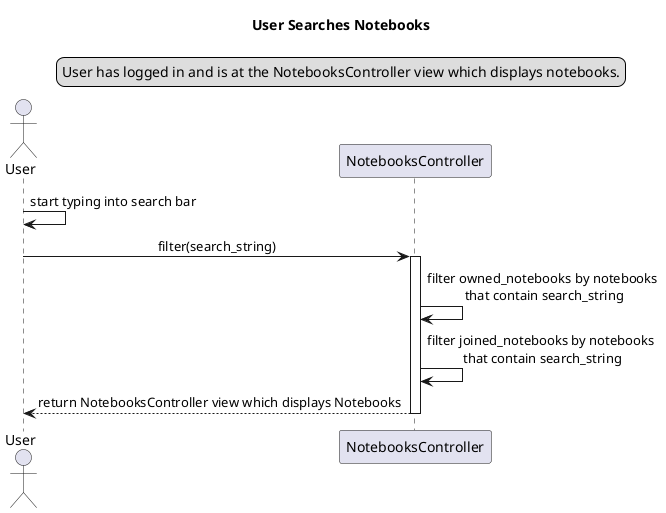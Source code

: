 @startuml User Searches Notebooks
title User Searches Notebooks
skinparam sequenceMessageAlign center
legend top
User has logged in and is at the NotebooksController view which displays notebooks.
endlegend

actor User as user
participant NotebooksController as nc

user -> user : start typing into search bar
user -> nc : filter(search_string)
activate nc
nc -> nc : filter owned_notebooks by notebooks \nthat contain search_string
nc -> nc : filter joined_notebooks by notebooks \nthat contain search_string
nc --> user : return NotebooksController view which displays Notebooks
deactivate nc
@enduml